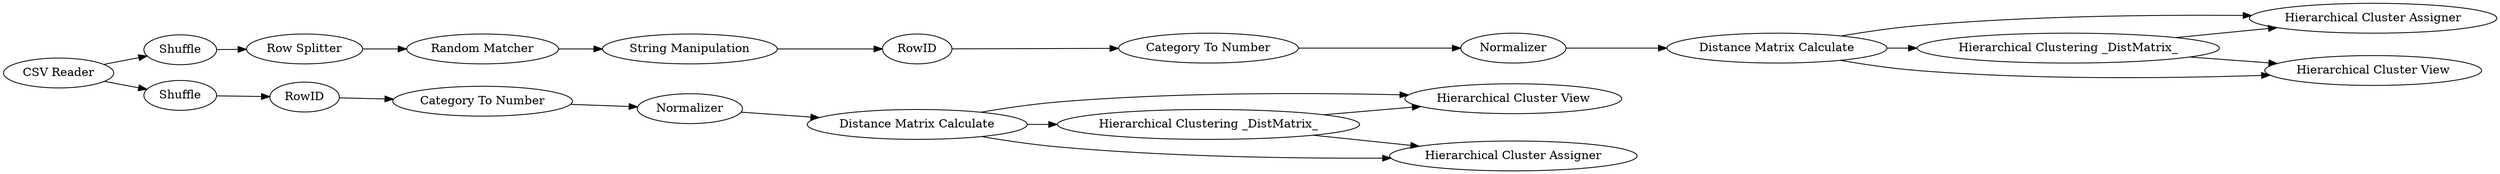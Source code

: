 digraph {
	"-461872494556810740_1" [label="CSV Reader"]
	"-461872494556810740_52" [label="Hierarchical Cluster View"]
	"-461872494556810740_48" [label="Random Matcher"]
	"-461872494556810740_44" [label="Hierarchical Cluster Assigner"]
	"-461872494556810740_57" [label=Normalizer]
	"-461872494556810740_53" [label=RowID]
	"-461872494556810740_54" [label="Distance Matrix Calculate"]
	"-461872494556810740_12" [label=Normalizer]
	"-461872494556810740_46" [label=Shuffle]
	"-461872494556810740_49" [label="String Manipulation"]
	"-461872494556810740_50" [label=Shuffle]
	"-461872494556810740_40" [label="Hierarchical Cluster View"]
	"-461872494556810740_30" [label=RowID]
	"-461872494556810740_6" [label="Category To Number"]
	"-461872494556810740_42" [label="Distance Matrix Calculate"]
	"-461872494556810740_56" [label="Hierarchical Cluster Assigner"]
	"-461872494556810740_47" [label="Row Splitter"]
	"-461872494556810740_51" [label="Category To Number"]
	"-461872494556810740_22" [label="Hierarchical Clustering _DistMatrix_"]
	"-461872494556810740_55" [label="Hierarchical Clustering _DistMatrix_"]
	"-461872494556810740_54" -> "-461872494556810740_52"
	"-461872494556810740_12" -> "-461872494556810740_42"
	"-461872494556810740_55" -> "-461872494556810740_56"
	"-461872494556810740_1" -> "-461872494556810740_46"
	"-461872494556810740_30" -> "-461872494556810740_6"
	"-461872494556810740_51" -> "-461872494556810740_57"
	"-461872494556810740_53" -> "-461872494556810740_51"
	"-461872494556810740_22" -> "-461872494556810740_44"
	"-461872494556810740_57" -> "-461872494556810740_54"
	"-461872494556810740_42" -> "-461872494556810740_44"
	"-461872494556810740_49" -> "-461872494556810740_30"
	"-461872494556810740_6" -> "-461872494556810740_12"
	"-461872494556810740_55" -> "-461872494556810740_52"
	"-461872494556810740_22" -> "-461872494556810740_40"
	"-461872494556810740_42" -> "-461872494556810740_40"
	"-461872494556810740_54" -> "-461872494556810740_56"
	"-461872494556810740_47" -> "-461872494556810740_48"
	"-461872494556810740_42" -> "-461872494556810740_22"
	"-461872494556810740_1" -> "-461872494556810740_50"
	"-461872494556810740_54" -> "-461872494556810740_55"
	"-461872494556810740_50" -> "-461872494556810740_53"
	"-461872494556810740_46" -> "-461872494556810740_47"
	"-461872494556810740_48" -> "-461872494556810740_49"
	rankdir=LR
}
